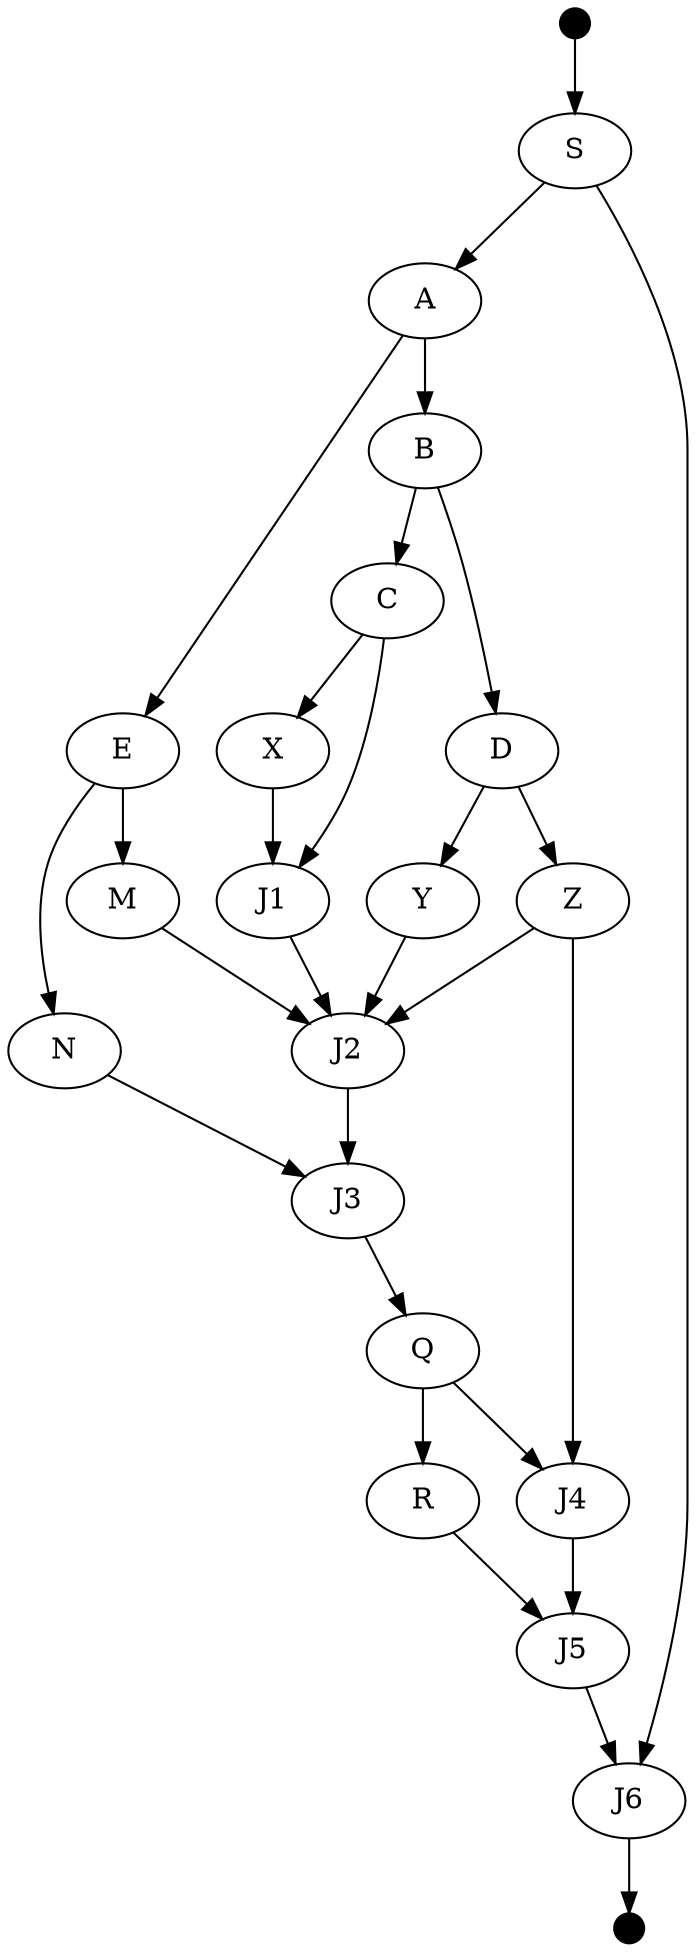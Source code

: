 digraph for {
start [shape="point" width="0.2"]
end [shape="point" width="0.2"]
start -> S;
S -> A;
S -> J6;
A -> E;
A -> B;
E -> N;
E  -> M;
B -> C;
B -> D;
C -> X;
C -> J1;
X -> J1;
D -> Y;
D -> Z;
M -> J2;
J1 -> J2;
Y -> J2;
Z -> J2;
J2 -> J3;
N -> J3;
Z -> J4;
J3 -> Q;
Q -> R -> J5;
Q -> J4;
J4  -> J5;

J5 -> J6;
J6 -> end;
}